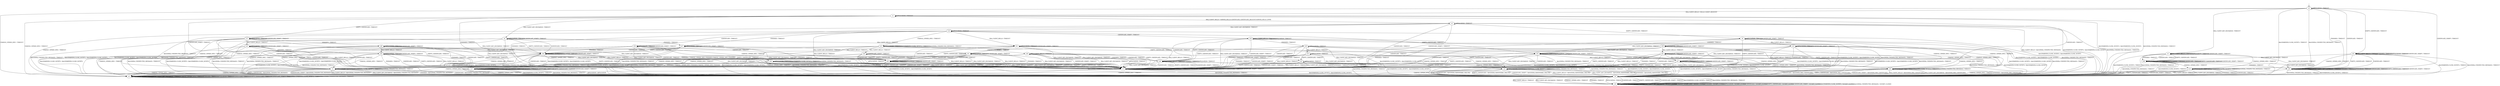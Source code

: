 digraph h9 {
s0 [label="s0"];
s1 [label="s1"];
s2 [label="s2"];
s6 [label="s6"];
s11 [label="s11"];
s20 [label="s20"];
s33 [label="s33"];
s3 [label="s3"];
s4 [label="s4"];
s7 [label="s7"];
s9 [label="s9"];
s12 [label="s12"];
s13 [label="s13"];
s38 [label="s38"];
s5 [label="s5"];
s8 [label="s8"];
s14 [label="s14"];
s21 [label="s21"];
s23 [label="s23"];
s27 [label="s27"];
s34 [label="s34"];
s40 [label="s40"];
s10 [label="s10"];
s15 [label="s15"];
s16 [label="s16"];
s22 [label="s22"];
s24 [label="s24"];
s31 [label="s31"];
s35 [label="s35"];
s36 [label="s36"];
s39 [label="s39"];
s42 [label="s42"];
s17 [label="s17"];
s18 [label="s18"];
s19 [label="s19"];
s26 [label="s26"];
s28 [label="s28"];
s29 [label="s29"];
s30 [label="s30"];
s37 [label="s37"];
s41 [label="s41"];
s25 [label="s25"];
s32 [label="s32"];
s0 -> s1 [label="RSA_CLIENT_HELLO / HELLO_VERIFY_REQUEST"];
s0 -> s2 [label="RSA_CLIENT_KEY_EXCHANGE / TIMEOUT"];
s0 -> s11 [label="CHANGE_CIPHER_SPEC / TIMEOUT"];
s0 -> s20 [label="FINISHED / TIMEOUT"];
s0 -> s0 [label="APPLICATION / TIMEOUT"];
s0 -> s20 [label="CERTIFICATE / TIMEOUT"];
s0 -> s33 [label="EMPTY_CERTIFICATE / TIMEOUT"];
s0 -> s20 [label="CERTIFICATE_VERIFY / TIMEOUT"];
s0 -> s6 [label="Alert(WARNING,CLOSE_NOTIFY) / TIMEOUT"];
s0 -> s6 [label="Alert(FATAL,UNEXPECTED_MESSAGE) / TIMEOUT"];
s1 -> s3 [label="RSA_CLIENT_HELLO / SERVER_HELLO,CERTIFICATE,CERTIFICATE_REQUEST,SERVER_HELLO_DONE"];
s1 -> s4 [label="RSA_CLIENT_KEY_EXCHANGE / TIMEOUT"];
s1 -> s11 [label="CHANGE_CIPHER_SPEC / TIMEOUT"];
s1 -> s7 [label="FINISHED / TIMEOUT"];
s1 -> s1 [label="APPLICATION / TIMEOUT"];
s1 -> s7 [label="CERTIFICATE / TIMEOUT"];
s1 -> s12 [label="EMPTY_CERTIFICATE / TIMEOUT"];
s1 -> s7 [label="CERTIFICATE_VERIFY / TIMEOUT"];
s1 -> s6 [label="Alert(WARNING,CLOSE_NOTIFY) / Alert(WARNING,CLOSE_NOTIFY)"];
s1 -> s6 [label="Alert(FATAL,UNEXPECTED_MESSAGE) / TIMEOUT"];
s2 -> s2 [label="RSA_CLIENT_HELLO / TIMEOUT"];
s2 -> s20 [label="RSA_CLIENT_KEY_EXCHANGE / TIMEOUT"];
s2 -> s13 [label="CHANGE_CIPHER_SPEC / TIMEOUT"];
s2 -> s38 [label="FINISHED / TIMEOUT"];
s2 -> s2 [label="APPLICATION / TIMEOUT"];
s2 -> s38 [label="CERTIFICATE / TIMEOUT"];
s2 -> s38 [label="EMPTY_CERTIFICATE / TIMEOUT"];
s2 -> s2 [label="CERTIFICATE_VERIFY / TIMEOUT"];
s2 -> s6 [label="Alert(WARNING,CLOSE_NOTIFY) / TIMEOUT"];
s2 -> s6 [label="Alert(FATAL,UNEXPECTED_MESSAGE) / TIMEOUT"];
s6 -> s9 [label="RSA_CLIENT_HELLO / TIMEOUT"];
s6 -> s9 [label="RSA_CLIENT_KEY_EXCHANGE / TIMEOUT"];
s6 -> s9 [label="CHANGE_CIPHER_SPEC / TIMEOUT"];
s6 -> s9 [label="FINISHED / TIMEOUT"];
s6 -> s9 [label="APPLICATION / TIMEOUT"];
s6 -> s9 [label="CERTIFICATE / TIMEOUT"];
s6 -> s9 [label="EMPTY_CERTIFICATE / TIMEOUT"];
s6 -> s9 [label="CERTIFICATE_VERIFY / TIMEOUT"];
s6 -> s9 [label="Alert(WARNING,CLOSE_NOTIFY) / TIMEOUT"];
s6 -> s9 [label="Alert(FATAL,UNEXPECTED_MESSAGE) / TIMEOUT"];
s11 -> s11 [label="RSA_CLIENT_HELLO / TIMEOUT"];
s11 -> s11 [label="RSA_CLIENT_KEY_EXCHANGE / TIMEOUT"];
s11 -> s11 [label="CHANGE_CIPHER_SPEC / TIMEOUT"];
s11 -> s11 [label="FINISHED / TIMEOUT"];
s11 -> s11 [label="APPLICATION / TIMEOUT"];
s11 -> s11 [label="CERTIFICATE / TIMEOUT"];
s11 -> s11 [label="EMPTY_CERTIFICATE / TIMEOUT"];
s11 -> s11 [label="CERTIFICATE_VERIFY / TIMEOUT"];
s11 -> s11 [label="Alert(WARNING,CLOSE_NOTIFY) / TIMEOUT"];
s11 -> s11 [label="Alert(FATAL,UNEXPECTED_MESSAGE) / TIMEOUT"];
s20 -> s20 [label="RSA_CLIENT_HELLO / TIMEOUT"];
s20 -> s20 [label="RSA_CLIENT_KEY_EXCHANGE / TIMEOUT"];
s20 -> s11 [label="CHANGE_CIPHER_SPEC / TIMEOUT"];
s20 -> s20 [label="FINISHED / TIMEOUT"];
s20 -> s20 [label="APPLICATION / TIMEOUT"];
s20 -> s20 [label="CERTIFICATE / TIMEOUT"];
s20 -> s20 [label="EMPTY_CERTIFICATE / TIMEOUT"];
s20 -> s20 [label="CERTIFICATE_VERIFY / TIMEOUT"];
s20 -> s6 [label="Alert(WARNING,CLOSE_NOTIFY) / TIMEOUT"];
s20 -> s6 [label="Alert(FATAL,UNEXPECTED_MESSAGE) / TIMEOUT"];
s33 -> s33 [label="RSA_CLIENT_HELLO / TIMEOUT"];
s33 -> s38 [label="RSA_CLIENT_KEY_EXCHANGE / TIMEOUT"];
s33 -> s13 [label="CHANGE_CIPHER_SPEC / TIMEOUT"];
s33 -> s33 [label="FINISHED / TIMEOUT"];
s33 -> s33 [label="APPLICATION / TIMEOUT"];
s33 -> s20 [label="CERTIFICATE / TIMEOUT"];
s33 -> s20 [label="EMPTY_CERTIFICATE / TIMEOUT"];
s33 -> s33 [label="CERTIFICATE_VERIFY / TIMEOUT"];
s33 -> s6 [label="Alert(WARNING,CLOSE_NOTIFY) / TIMEOUT"];
s33 -> s6 [label="Alert(FATAL,UNEXPECTED_MESSAGE) / TIMEOUT"];
s3 -> s6 [label="RSA_CLIENT_HELLO / Alert(FATAL,UNEXPECTED_MESSAGE)"];
s3 -> s14 [label="RSA_CLIENT_KEY_EXCHANGE / TIMEOUT"];
s3 -> s11 [label="CHANGE_CIPHER_SPEC / TIMEOUT"];
s3 -> s7 [label="FINISHED / TIMEOUT"];
s3 -> s3 [label="APPLICATION / TIMEOUT"];
s3 -> s7 [label="CERTIFICATE / TIMEOUT"];
s3 -> s8 [label="EMPTY_CERTIFICATE / TIMEOUT"];
s3 -> s7 [label="CERTIFICATE_VERIFY / TIMEOUT"];
s3 -> s6 [label="Alert(WARNING,CLOSE_NOTIFY) / Alert(WARNING,CLOSE_NOTIFY)"];
s3 -> s6 [label="Alert(FATAL,UNEXPECTED_MESSAGE) / TIMEOUT"];
s4 -> s21 [label="RSA_CLIENT_HELLO / TIMEOUT"];
s4 -> s7 [label="RSA_CLIENT_KEY_EXCHANGE / TIMEOUT"];
s4 -> s5 [label="CHANGE_CIPHER_SPEC / TIMEOUT"];
s4 -> s27 [label="FINISHED / TIMEOUT"];
s4 -> s4 [label="APPLICATION / TIMEOUT"];
s4 -> s34 [label="CERTIFICATE / TIMEOUT"];
s4 -> s34 [label="EMPTY_CERTIFICATE / TIMEOUT"];
s4 -> s4 [label="CERTIFICATE_VERIFY / TIMEOUT"];
s4 -> s6 [label="Alert(WARNING,CLOSE_NOTIFY) / Alert(WARNING,CLOSE_NOTIFY)"];
s4 -> s6 [label="Alert(FATAL,UNEXPECTED_MESSAGE) / TIMEOUT"];
s7 -> s7 [label="RSA_CLIENT_HELLO / TIMEOUT"];
s7 -> s7 [label="RSA_CLIENT_KEY_EXCHANGE / TIMEOUT"];
s7 -> s11 [label="CHANGE_CIPHER_SPEC / TIMEOUT"];
s7 -> s7 [label="FINISHED / TIMEOUT"];
s7 -> s7 [label="APPLICATION / TIMEOUT"];
s7 -> s7 [label="CERTIFICATE / TIMEOUT"];
s7 -> s7 [label="EMPTY_CERTIFICATE / TIMEOUT"];
s7 -> s7 [label="CERTIFICATE_VERIFY / TIMEOUT"];
s7 -> s6 [label="Alert(WARNING,CLOSE_NOTIFY) / Alert(WARNING,CLOSE_NOTIFY)"];
s7 -> s6 [label="Alert(FATAL,UNEXPECTED_MESSAGE) / TIMEOUT"];
s9 -> s9 [label="RSA_CLIENT_HELLO / SOCKET_CLOSED"];
s9 -> s9 [label="RSA_CLIENT_KEY_EXCHANGE / SOCKET_CLOSED"];
s9 -> s9 [label="CHANGE_CIPHER_SPEC / SOCKET_CLOSED"];
s9 -> s9 [label="FINISHED / SOCKET_CLOSED"];
s9 -> s9 [label="APPLICATION / SOCKET_CLOSED"];
s9 -> s9 [label="CERTIFICATE / SOCKET_CLOSED"];
s9 -> s9 [label="EMPTY_CERTIFICATE / SOCKET_CLOSED"];
s9 -> s9 [label="CERTIFICATE_VERIFY / SOCKET_CLOSED"];
s9 -> s9 [label="Alert(WARNING,CLOSE_NOTIFY) / SOCKET_CLOSED"];
s9 -> s9 [label="Alert(FATAL,UNEXPECTED_MESSAGE) / SOCKET_CLOSED"];
s12 -> s23 [label="RSA_CLIENT_HELLO / TIMEOUT"];
s12 -> s34 [label="RSA_CLIENT_KEY_EXCHANGE / TIMEOUT"];
s12 -> s5 [label="CHANGE_CIPHER_SPEC / TIMEOUT"];
s12 -> s40 [label="FINISHED / TIMEOUT"];
s12 -> s12 [label="APPLICATION / TIMEOUT"];
s12 -> s7 [label="CERTIFICATE / TIMEOUT"];
s12 -> s7 [label="EMPTY_CERTIFICATE / TIMEOUT"];
s12 -> s12 [label="CERTIFICATE_VERIFY / TIMEOUT"];
s12 -> s6 [label="Alert(WARNING,CLOSE_NOTIFY) / Alert(WARNING,CLOSE_NOTIFY)"];
s12 -> s6 [label="Alert(FATAL,UNEXPECTED_MESSAGE) / TIMEOUT"];
s13 -> s6 [label="RSA_CLIENT_HELLO / TIMEOUT"];
s13 -> s6 [label="RSA_CLIENT_KEY_EXCHANGE / TIMEOUT"];
s13 -> s11 [label="CHANGE_CIPHER_SPEC / TIMEOUT"];
s13 -> s6 [label="FINISHED / TIMEOUT"];
s13 -> s13 [label="APPLICATION / TIMEOUT"];
s13 -> s6 [label="CERTIFICATE / TIMEOUT"];
s13 -> s6 [label="EMPTY_CERTIFICATE / TIMEOUT"];
s13 -> s6 [label="CERTIFICATE_VERIFY / TIMEOUT"];
s13 -> s13 [label="Alert(WARNING,CLOSE_NOTIFY) / TIMEOUT"];
s13 -> s13 [label="Alert(FATAL,UNEXPECTED_MESSAGE) / TIMEOUT"];
s38 -> s38 [label="RSA_CLIENT_HELLO / TIMEOUT"];
s38 -> s20 [label="RSA_CLIENT_KEY_EXCHANGE / TIMEOUT"];
s38 -> s13 [label="CHANGE_CIPHER_SPEC / TIMEOUT"];
s38 -> s20 [label="FINISHED / TIMEOUT"];
s38 -> s38 [label="APPLICATION / TIMEOUT"];
s38 -> s38 [label="CERTIFICATE / TIMEOUT"];
s38 -> s38 [label="EMPTY_CERTIFICATE / TIMEOUT"];
s38 -> s38 [label="CERTIFICATE_VERIFY / TIMEOUT"];
s38 -> s6 [label="Alert(WARNING,CLOSE_NOTIFY) / TIMEOUT"];
s38 -> s6 [label="Alert(FATAL,UNEXPECTED_MESSAGE) / TIMEOUT"];
s5 -> s6 [label="RSA_CLIENT_HELLO / Alert(FATAL,UNEXPECTED_MESSAGE)"];
s5 -> s6 [label="RSA_CLIENT_KEY_EXCHANGE / Alert(FATAL,UNEXPECTED_MESSAGE)"];
s5 -> s11 [label="CHANGE_CIPHER_SPEC / TIMEOUT"];
s5 -> s6 [label="FINISHED / Alert(FATAL,UNEXPECTED_MESSAGE)"];
s5 -> s5 [label="APPLICATION / TIMEOUT"];
s5 -> s6 [label="CERTIFICATE / Alert(FATAL,UNEXPECTED_MESSAGE)"];
s5 -> s6 [label="EMPTY_CERTIFICATE / Alert(FATAL,UNEXPECTED_MESSAGE)"];
s5 -> s6 [label="CERTIFICATE_VERIFY / Alert(FATAL,UNEXPECTED_MESSAGE)"];
s5 -> s5 [label="Alert(WARNING,CLOSE_NOTIFY) / TIMEOUT"];
s5 -> s5 [label="Alert(FATAL,UNEXPECTED_MESSAGE) / TIMEOUT"];
s8 -> s22 [label="RSA_CLIENT_HELLO / TIMEOUT"];
s8 -> s35 [label="RSA_CLIENT_KEY_EXCHANGE / TIMEOUT"];
s8 -> s10 [label="CHANGE_CIPHER_SPEC / TIMEOUT"];
s8 -> s39 [label="FINISHED / TIMEOUT"];
s8 -> s8 [label="APPLICATION / TIMEOUT"];
s8 -> s7 [label="CERTIFICATE / TIMEOUT"];
s8 -> s7 [label="EMPTY_CERTIFICATE / TIMEOUT"];
s8 -> s8 [label="CERTIFICATE_VERIFY / TIMEOUT"];
s8 -> s6 [label="Alert(WARNING,CLOSE_NOTIFY) / Alert(WARNING,CLOSE_NOTIFY)"];
s8 -> s6 [label="Alert(FATAL,UNEXPECTED_MESSAGE) / TIMEOUT"];
s14 -> s21 [label="RSA_CLIENT_HELLO / TIMEOUT"];
s14 -> s7 [label="RSA_CLIENT_KEY_EXCHANGE / TIMEOUT"];
s14 -> s15 [label="CHANGE_CIPHER_SPEC / TIMEOUT"];
s14 -> s27 [label="FINISHED / TIMEOUT"];
s14 -> s14 [label="APPLICATION / TIMEOUT"];
s14 -> s24 [label="CERTIFICATE / TIMEOUT"];
s14 -> s35 [label="EMPTY_CERTIFICATE / TIMEOUT"];
s14 -> s16 [label="CERTIFICATE_VERIFY / TIMEOUT"];
s14 -> s6 [label="Alert(WARNING,CLOSE_NOTIFY) / Alert(WARNING,CLOSE_NOTIFY)"];
s14 -> s6 [label="Alert(FATAL,UNEXPECTED_MESSAGE) / TIMEOUT"];
s21 -> s7 [label="RSA_CLIENT_HELLO / TIMEOUT"];
s21 -> s7 [label="RSA_CLIENT_KEY_EXCHANGE / TIMEOUT"];
s21 -> s5 [label="CHANGE_CIPHER_SPEC / TIMEOUT"];
s21 -> s31 [label="FINISHED / TIMEOUT"];
s21 -> s21 [label="APPLICATION / TIMEOUT"];
s21 -> s36 [label="CERTIFICATE / TIMEOUT"];
s21 -> s36 [label="EMPTY_CERTIFICATE / TIMEOUT"];
s21 -> s21 [label="CERTIFICATE_VERIFY / TIMEOUT"];
s21 -> s6 [label="Alert(WARNING,CLOSE_NOTIFY) / Alert(WARNING,CLOSE_NOTIFY)"];
s21 -> s6 [label="Alert(FATAL,UNEXPECTED_MESSAGE) / TIMEOUT"];
s23 -> s7 [label="RSA_CLIENT_HELLO / TIMEOUT"];
s23 -> s36 [label="RSA_CLIENT_KEY_EXCHANGE / TIMEOUT"];
s23 -> s5 [label="CHANGE_CIPHER_SPEC / TIMEOUT"];
s23 -> s42 [label="FINISHED / TIMEOUT"];
s23 -> s23 [label="APPLICATION / TIMEOUT"];
s23 -> s7 [label="CERTIFICATE / TIMEOUT"];
s23 -> s7 [label="EMPTY_CERTIFICATE / TIMEOUT"];
s23 -> s23 [label="CERTIFICATE_VERIFY / TIMEOUT"];
s23 -> s6 [label="Alert(WARNING,CLOSE_NOTIFY) / Alert(WARNING,CLOSE_NOTIFY)"];
s23 -> s6 [label="Alert(FATAL,UNEXPECTED_MESSAGE) / TIMEOUT"];
s27 -> s31 [label="RSA_CLIENT_HELLO / TIMEOUT"];
s27 -> s7 [label="RSA_CLIENT_KEY_EXCHANGE / TIMEOUT"];
s27 -> s5 [label="CHANGE_CIPHER_SPEC / TIMEOUT"];
s27 -> s7 [label="FINISHED / TIMEOUT"];
s27 -> s27 [label="APPLICATION / TIMEOUT"];
s27 -> s34 [label="CERTIFICATE / TIMEOUT"];
s27 -> s34 [label="EMPTY_CERTIFICATE / TIMEOUT"];
s27 -> s27 [label="CERTIFICATE_VERIFY / TIMEOUT"];
s27 -> s6 [label="Alert(WARNING,CLOSE_NOTIFY) / Alert(WARNING,CLOSE_NOTIFY)"];
s27 -> s6 [label="Alert(FATAL,UNEXPECTED_MESSAGE) / TIMEOUT"];
s34 -> s36 [label="RSA_CLIENT_HELLO / TIMEOUT"];
s34 -> s7 [label="RSA_CLIENT_KEY_EXCHANGE / TIMEOUT"];
s34 -> s5 [label="CHANGE_CIPHER_SPEC / TIMEOUT"];
s34 -> s34 [label="FINISHED / TIMEOUT"];
s34 -> s34 [label="APPLICATION / TIMEOUT"];
s34 -> s7 [label="CERTIFICATE / TIMEOUT"];
s34 -> s7 [label="EMPTY_CERTIFICATE / TIMEOUT"];
s34 -> s34 [label="CERTIFICATE_VERIFY / TIMEOUT"];
s34 -> s6 [label="Alert(WARNING,CLOSE_NOTIFY) / Alert(WARNING,CLOSE_NOTIFY)"];
s34 -> s6 [label="Alert(FATAL,UNEXPECTED_MESSAGE) / TIMEOUT"];
s40 -> s42 [label="RSA_CLIENT_HELLO / TIMEOUT"];
s40 -> s34 [label="RSA_CLIENT_KEY_EXCHANGE / TIMEOUT"];
s40 -> s5 [label="CHANGE_CIPHER_SPEC / TIMEOUT"];
s40 -> s7 [label="FINISHED / TIMEOUT"];
s40 -> s40 [label="APPLICATION / TIMEOUT"];
s40 -> s7 [label="CERTIFICATE / TIMEOUT"];
s40 -> s7 [label="EMPTY_CERTIFICATE / TIMEOUT"];
s40 -> s40 [label="CERTIFICATE_VERIFY / TIMEOUT"];
s40 -> s6 [label="Alert(WARNING,CLOSE_NOTIFY) / Alert(WARNING,CLOSE_NOTIFY)"];
s40 -> s6 [label="Alert(FATAL,UNEXPECTED_MESSAGE) / TIMEOUT"];
s10 -> s6 [label="RSA_CLIENT_HELLO / Alert(FATAL,BAD_CERTIFICATE)"];
s10 -> s6 [label="RSA_CLIENT_KEY_EXCHANGE / Alert(FATAL,BAD_CERTIFICATE)"];
s10 -> s11 [label="CHANGE_CIPHER_SPEC / TIMEOUT"];
s10 -> s6 [label="FINISHED / Alert(FATAL,BAD_CERTIFICATE)"];
s10 -> s10 [label="APPLICATION / TIMEOUT"];
s10 -> s6 [label="CERTIFICATE / Alert(FATAL,BAD_CERTIFICATE)"];
s10 -> s6 [label="EMPTY_CERTIFICATE / Alert(FATAL,BAD_CERTIFICATE)"];
s10 -> s6 [label="CERTIFICATE_VERIFY / Alert(FATAL,BAD_CERTIFICATE)"];
s10 -> s10 [label="Alert(WARNING,CLOSE_NOTIFY) / TIMEOUT"];
s10 -> s10 [label="Alert(FATAL,UNEXPECTED_MESSAGE) / TIMEOUT"];
s15 -> s28 [label="RSA_CLIENT_HELLO / TIMEOUT"];
s15 -> s7 [label="RSA_CLIENT_KEY_EXCHANGE / TIMEOUT"];
s15 -> s11 [label="CHANGE_CIPHER_SPEC / TIMEOUT"];
s15 -> s17 [label="FINISHED / CHANGE_CIPHER_SPEC,FINISHED,CHANGE_CIPHER_SPEC,FINISHED"];
s15 -> s15 [label="APPLICATION / TIMEOUT"];
s15 -> s34 [label="CERTIFICATE / TIMEOUT"];
s15 -> s35 [label="EMPTY_CERTIFICATE / TIMEOUT"];
s15 -> s29 [label="CERTIFICATE_VERIFY / TIMEOUT"];
s15 -> s15 [label="Alert(WARNING,CLOSE_NOTIFY) / TIMEOUT"];
s15 -> s15 [label="Alert(FATAL,UNEXPECTED_MESSAGE) / TIMEOUT"];
s16 -> s16 [label="RSA_CLIENT_HELLO / TIMEOUT"];
s16 -> s7 [label="RSA_CLIENT_KEY_EXCHANGE / TIMEOUT"];
s16 -> s18 [label="CHANGE_CIPHER_SPEC / TIMEOUT"];
s16 -> s19 [label="FINISHED / TIMEOUT"];
s16 -> s16 [label="APPLICATION / TIMEOUT"];
s16 -> s30 [label="CERTIFICATE / TIMEOUT"];
s16 -> s30 [label="EMPTY_CERTIFICATE / TIMEOUT"];
s16 -> s7 [label="CERTIFICATE_VERIFY / TIMEOUT"];
s16 -> s6 [label="Alert(WARNING,CLOSE_NOTIFY) / Alert(WARNING,CLOSE_NOTIFY)"];
s16 -> s6 [label="Alert(FATAL,UNEXPECTED_MESSAGE) / TIMEOUT"];
s22 -> s7 [label="RSA_CLIENT_HELLO / TIMEOUT"];
s22 -> s37 [label="RSA_CLIENT_KEY_EXCHANGE / TIMEOUT"];
s22 -> s10 [label="CHANGE_CIPHER_SPEC / TIMEOUT"];
s22 -> s41 [label="FINISHED / TIMEOUT"];
s22 -> s22 [label="APPLICATION / TIMEOUT"];
s22 -> s7 [label="CERTIFICATE / TIMEOUT"];
s22 -> s7 [label="EMPTY_CERTIFICATE / TIMEOUT"];
s22 -> s22 [label="CERTIFICATE_VERIFY / TIMEOUT"];
s22 -> s6 [label="Alert(WARNING,CLOSE_NOTIFY) / Alert(WARNING,CLOSE_NOTIFY)"];
s22 -> s6 [label="Alert(FATAL,UNEXPECTED_MESSAGE) / TIMEOUT"];
s24 -> s36 [label="RSA_CLIENT_HELLO / TIMEOUT"];
s24 -> s7 [label="RSA_CLIENT_KEY_EXCHANGE / TIMEOUT"];
s24 -> s26 [label="CHANGE_CIPHER_SPEC / TIMEOUT"];
s24 -> s34 [label="FINISHED / TIMEOUT"];
s24 -> s24 [label="APPLICATION / TIMEOUT"];
s24 -> s7 [label="CERTIFICATE / TIMEOUT"];
s24 -> s7 [label="EMPTY_CERTIFICATE / TIMEOUT"];
s24 -> s24 [label="CERTIFICATE_VERIFY / TIMEOUT"];
s24 -> s6 [label="Alert(WARNING,CLOSE_NOTIFY) / Alert(WARNING,CLOSE_NOTIFY)"];
s24 -> s6 [label="Alert(FATAL,UNEXPECTED_MESSAGE) / TIMEOUT"];
s31 -> s7 [label="RSA_CLIENT_HELLO / TIMEOUT"];
s31 -> s7 [label="RSA_CLIENT_KEY_EXCHANGE / TIMEOUT"];
s31 -> s5 [label="CHANGE_CIPHER_SPEC / TIMEOUT"];
s31 -> s7 [label="FINISHED / TIMEOUT"];
s31 -> s31 [label="APPLICATION / TIMEOUT"];
s31 -> s36 [label="CERTIFICATE / TIMEOUT"];
s31 -> s36 [label="EMPTY_CERTIFICATE / TIMEOUT"];
s31 -> s31 [label="CERTIFICATE_VERIFY / TIMEOUT"];
s31 -> s6 [label="Alert(WARNING,CLOSE_NOTIFY) / Alert(WARNING,CLOSE_NOTIFY)"];
s31 -> s6 [label="Alert(FATAL,UNEXPECTED_MESSAGE) / TIMEOUT"];
s35 -> s37 [label="RSA_CLIENT_HELLO / TIMEOUT"];
s35 -> s7 [label="RSA_CLIENT_KEY_EXCHANGE / TIMEOUT"];
s35 -> s10 [label="CHANGE_CIPHER_SPEC / TIMEOUT"];
s35 -> s35 [label="FINISHED / TIMEOUT"];
s35 -> s35 [label="APPLICATION / TIMEOUT"];
s35 -> s7 [label="CERTIFICATE / TIMEOUT"];
s35 -> s7 [label="EMPTY_CERTIFICATE / TIMEOUT"];
s35 -> s35 [label="CERTIFICATE_VERIFY / TIMEOUT"];
s35 -> s6 [label="Alert(WARNING,CLOSE_NOTIFY) / Alert(WARNING,CLOSE_NOTIFY)"];
s35 -> s6 [label="Alert(FATAL,UNEXPECTED_MESSAGE) / TIMEOUT"];
s36 -> s7 [label="RSA_CLIENT_HELLO / TIMEOUT"];
s36 -> s7 [label="RSA_CLIENT_KEY_EXCHANGE / TIMEOUT"];
s36 -> s5 [label="CHANGE_CIPHER_SPEC / TIMEOUT"];
s36 -> s36 [label="FINISHED / TIMEOUT"];
s36 -> s36 [label="APPLICATION / TIMEOUT"];
s36 -> s7 [label="CERTIFICATE / TIMEOUT"];
s36 -> s7 [label="EMPTY_CERTIFICATE / TIMEOUT"];
s36 -> s36 [label="CERTIFICATE_VERIFY / TIMEOUT"];
s36 -> s6 [label="Alert(WARNING,CLOSE_NOTIFY) / Alert(WARNING,CLOSE_NOTIFY)"];
s36 -> s6 [label="Alert(FATAL,UNEXPECTED_MESSAGE) / TIMEOUT"];
s39 -> s41 [label="RSA_CLIENT_HELLO / TIMEOUT"];
s39 -> s35 [label="RSA_CLIENT_KEY_EXCHANGE / TIMEOUT"];
s39 -> s10 [label="CHANGE_CIPHER_SPEC / TIMEOUT"];
s39 -> s7 [label="FINISHED / TIMEOUT"];
s39 -> s39 [label="APPLICATION / TIMEOUT"];
s39 -> s7 [label="CERTIFICATE / TIMEOUT"];
s39 -> s7 [label="EMPTY_CERTIFICATE / TIMEOUT"];
s39 -> s39 [label="CERTIFICATE_VERIFY / TIMEOUT"];
s39 -> s6 [label="Alert(WARNING,CLOSE_NOTIFY) / Alert(WARNING,CLOSE_NOTIFY)"];
s39 -> s6 [label="Alert(FATAL,UNEXPECTED_MESSAGE) / TIMEOUT"];
s42 -> s7 [label="RSA_CLIENT_HELLO / TIMEOUT"];
s42 -> s36 [label="RSA_CLIENT_KEY_EXCHANGE / TIMEOUT"];
s42 -> s5 [label="CHANGE_CIPHER_SPEC / TIMEOUT"];
s42 -> s7 [label="FINISHED / TIMEOUT"];
s42 -> s42 [label="APPLICATION / TIMEOUT"];
s42 -> s7 [label="CERTIFICATE / TIMEOUT"];
s42 -> s7 [label="EMPTY_CERTIFICATE / TIMEOUT"];
s42 -> s42 [label="CERTIFICATE_VERIFY / TIMEOUT"];
s42 -> s6 [label="Alert(WARNING,CLOSE_NOTIFY) / Alert(WARNING,CLOSE_NOTIFY)"];
s42 -> s6 [label="Alert(FATAL,UNEXPECTED_MESSAGE) / TIMEOUT"];
s17 -> s17 [label="RSA_CLIENT_HELLO / TIMEOUT"];
s17 -> s17 [label="RSA_CLIENT_KEY_EXCHANGE / TIMEOUT"];
s17 -> s11 [label="CHANGE_CIPHER_SPEC / TIMEOUT"];
s17 -> s17 [label="FINISHED / TIMEOUT"];
s17 -> s6 [label="APPLICATION / APPLICATION"];
s17 -> s17 [label="CERTIFICATE / TIMEOUT"];
s17 -> s17 [label="EMPTY_CERTIFICATE / TIMEOUT"];
s17 -> s17 [label="CERTIFICATE_VERIFY / TIMEOUT"];
s17 -> s6 [label="Alert(WARNING,CLOSE_NOTIFY) / TIMEOUT"];
s17 -> s6 [label="Alert(FATAL,UNEXPECTED_MESSAGE) / TIMEOUT"];
s18 -> s6 [label="RSA_CLIENT_HELLO / Alert(FATAL,HANDSHAKE_FAILURE)"];
s18 -> s6 [label="RSA_CLIENT_KEY_EXCHANGE / Alert(FATAL,HANDSHAKE_FAILURE)"];
s18 -> s11 [label="CHANGE_CIPHER_SPEC / TIMEOUT"];
s18 -> s6 [label="FINISHED / Alert(FATAL,HANDSHAKE_FAILURE)"];
s18 -> s18 [label="APPLICATION / TIMEOUT"];
s18 -> s6 [label="CERTIFICATE / Alert(FATAL,HANDSHAKE_FAILURE)"];
s18 -> s6 [label="EMPTY_CERTIFICATE / Alert(FATAL,HANDSHAKE_FAILURE)"];
s18 -> s6 [label="CERTIFICATE_VERIFY / Alert(FATAL,HANDSHAKE_FAILURE)"];
s18 -> s18 [label="Alert(WARNING,CLOSE_NOTIFY) / TIMEOUT"];
s18 -> s18 [label="Alert(FATAL,UNEXPECTED_MESSAGE) / TIMEOUT"];
s19 -> s25 [label="RSA_CLIENT_HELLO / TIMEOUT"];
s19 -> s7 [label="RSA_CLIENT_KEY_EXCHANGE / TIMEOUT"];
s19 -> s18 [label="CHANGE_CIPHER_SPEC / TIMEOUT"];
s19 -> s7 [label="FINISHED / TIMEOUT"];
s19 -> s19 [label="APPLICATION / TIMEOUT"];
s19 -> s30 [label="CERTIFICATE / TIMEOUT"];
s19 -> s30 [label="EMPTY_CERTIFICATE / TIMEOUT"];
s19 -> s7 [label="CERTIFICATE_VERIFY / TIMEOUT"];
s19 -> s6 [label="Alert(WARNING,CLOSE_NOTIFY) / Alert(WARNING,CLOSE_NOTIFY)"];
s19 -> s6 [label="Alert(FATAL,UNEXPECTED_MESSAGE) / TIMEOUT"];
s26 -> s7 [label="RSA_CLIENT_HELLO / TIMEOUT"];
s26 -> s7 [label="RSA_CLIENT_KEY_EXCHANGE / TIMEOUT"];
s26 -> s11 [label="CHANGE_CIPHER_SPEC / TIMEOUT"];
s26 -> s17 [label="FINISHED / CHANGE_CIPHER_SPEC,FINISHED,CHANGE_CIPHER_SPEC,FINISHED"];
s26 -> s26 [label="APPLICATION / TIMEOUT"];
s26 -> s7 [label="CERTIFICATE / TIMEOUT"];
s26 -> s7 [label="EMPTY_CERTIFICATE / TIMEOUT"];
s26 -> s7 [label="CERTIFICATE_VERIFY / TIMEOUT"];
s26 -> s26 [label="Alert(WARNING,CLOSE_NOTIFY) / TIMEOUT"];
s26 -> s26 [label="Alert(FATAL,UNEXPECTED_MESSAGE) / TIMEOUT"];
s28 -> s7 [label="RSA_CLIENT_HELLO / TIMEOUT"];
s28 -> s7 [label="RSA_CLIENT_KEY_EXCHANGE / TIMEOUT"];
s28 -> s5 [label="CHANGE_CIPHER_SPEC / TIMEOUT"];
s28 -> s36 [label="FINISHED / TIMEOUT"];
s28 -> s7 [label="APPLICATION / TIMEOUT"];
s28 -> s36 [label="CERTIFICATE / TIMEOUT"];
s28 -> s36 [label="EMPTY_CERTIFICATE / TIMEOUT"];
s28 -> s28 [label="CERTIFICATE_VERIFY / TIMEOUT"];
s28 -> s6 [label="Alert(WARNING,CLOSE_NOTIFY) / Alert(WARNING,CLOSE_NOTIFY)"];
s28 -> s6 [label="Alert(FATAL,UNEXPECTED_MESSAGE) / TIMEOUT"];
s29 -> s29 [label="RSA_CLIENT_HELLO / TIMEOUT"];
s29 -> s7 [label="RSA_CLIENT_KEY_EXCHANGE / TIMEOUT"];
s29 -> s18 [label="CHANGE_CIPHER_SPEC / TIMEOUT"];
s29 -> s30 [label="FINISHED / TIMEOUT"];
s29 -> s7 [label="APPLICATION / TIMEOUT"];
s29 -> s30 [label="CERTIFICATE / TIMEOUT"];
s29 -> s30 [label="EMPTY_CERTIFICATE / TIMEOUT"];
s29 -> s7 [label="CERTIFICATE_VERIFY / TIMEOUT"];
s29 -> s6 [label="Alert(WARNING,CLOSE_NOTIFY) / Alert(WARNING,CLOSE_NOTIFY)"];
s29 -> s6 [label="Alert(FATAL,UNEXPECTED_MESSAGE) / TIMEOUT"];
s30 -> s30 [label="RSA_CLIENT_HELLO / TIMEOUT"];
s30 -> s7 [label="RSA_CLIENT_KEY_EXCHANGE / TIMEOUT"];
s30 -> s18 [label="CHANGE_CIPHER_SPEC / TIMEOUT"];
s30 -> s30 [label="FINISHED / TIMEOUT"];
s30 -> s30 [label="APPLICATION / TIMEOUT"];
s30 -> s7 [label="CERTIFICATE / TIMEOUT"];
s30 -> s7 [label="EMPTY_CERTIFICATE / TIMEOUT"];
s30 -> s7 [label="CERTIFICATE_VERIFY / TIMEOUT"];
s30 -> s6 [label="Alert(WARNING,CLOSE_NOTIFY) / Alert(WARNING,CLOSE_NOTIFY)"];
s30 -> s6 [label="Alert(FATAL,UNEXPECTED_MESSAGE) / TIMEOUT"];
s37 -> s7 [label="RSA_CLIENT_HELLO / TIMEOUT"];
s37 -> s7 [label="RSA_CLIENT_KEY_EXCHANGE / TIMEOUT"];
s37 -> s10 [label="CHANGE_CIPHER_SPEC / TIMEOUT"];
s37 -> s37 [label="FINISHED / TIMEOUT"];
s37 -> s37 [label="APPLICATION / TIMEOUT"];
s37 -> s7 [label="CERTIFICATE / TIMEOUT"];
s37 -> s7 [label="EMPTY_CERTIFICATE / TIMEOUT"];
s37 -> s37 [label="CERTIFICATE_VERIFY / TIMEOUT"];
s37 -> s6 [label="Alert(WARNING,CLOSE_NOTIFY) / Alert(WARNING,CLOSE_NOTIFY)"];
s37 -> s6 [label="Alert(FATAL,UNEXPECTED_MESSAGE) / TIMEOUT"];
s41 -> s7 [label="RSA_CLIENT_HELLO / TIMEOUT"];
s41 -> s37 [label="RSA_CLIENT_KEY_EXCHANGE / TIMEOUT"];
s41 -> s10 [label="CHANGE_CIPHER_SPEC / TIMEOUT"];
s41 -> s7 [label="FINISHED / TIMEOUT"];
s41 -> s41 [label="APPLICATION / TIMEOUT"];
s41 -> s7 [label="CERTIFICATE / TIMEOUT"];
s41 -> s7 [label="EMPTY_CERTIFICATE / TIMEOUT"];
s41 -> s41 [label="CERTIFICATE_VERIFY / TIMEOUT"];
s41 -> s6 [label="Alert(WARNING,CLOSE_NOTIFY) / Alert(WARNING,CLOSE_NOTIFY)"];
s41 -> s6 [label="Alert(FATAL,UNEXPECTED_MESSAGE) / TIMEOUT"];
s25 -> s7 [label="RSA_CLIENT_HELLO / TIMEOUT"];
s25 -> s7 [label="RSA_CLIENT_KEY_EXCHANGE / TIMEOUT"];
s25 -> s18 [label="CHANGE_CIPHER_SPEC / TIMEOUT"];
s25 -> s7 [label="FINISHED / TIMEOUT"];
s25 -> s25 [label="APPLICATION / TIMEOUT"];
s25 -> s32 [label="CERTIFICATE / TIMEOUT"];
s25 -> s32 [label="EMPTY_CERTIFICATE / TIMEOUT"];
s25 -> s7 [label="CERTIFICATE_VERIFY / TIMEOUT"];
s25 -> s6 [label="Alert(WARNING,CLOSE_NOTIFY) / Alert(WARNING,CLOSE_NOTIFY)"];
s25 -> s6 [label="Alert(FATAL,UNEXPECTED_MESSAGE) / TIMEOUT"];
s32 -> s7 [label="RSA_CLIENT_HELLO / TIMEOUT"];
s32 -> s7 [label="RSA_CLIENT_KEY_EXCHANGE / TIMEOUT"];
s32 -> s18 [label="CHANGE_CIPHER_SPEC / TIMEOUT"];
s32 -> s7 [label="FINISHED / TIMEOUT"];
s32 -> s32 [label="APPLICATION / TIMEOUT"];
s32 -> s7 [label="CERTIFICATE / TIMEOUT"];
s32 -> s7 [label="EMPTY_CERTIFICATE / TIMEOUT"];
s32 -> s7 [label="CERTIFICATE_VERIFY / TIMEOUT"];
s32 -> s6 [label="Alert(WARNING,CLOSE_NOTIFY) / Alert(WARNING,CLOSE_NOTIFY)"];
s32 -> s6 [label="Alert(FATAL,UNEXPECTED_MESSAGE) / TIMEOUT"];
__start0 [shape=none, label=""];
__start0 -> s0 [label=""];
}
